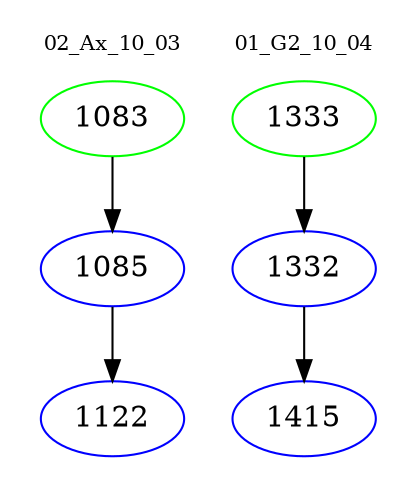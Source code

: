 digraph{
subgraph cluster_0 {
color = white
label = "02_Ax_10_03";
fontsize=10;
T0_1083 [label="1083", color="green"]
T0_1083 -> T0_1085 [color="black"]
T0_1085 [label="1085", color="blue"]
T0_1085 -> T0_1122 [color="black"]
T0_1122 [label="1122", color="blue"]
}
subgraph cluster_1 {
color = white
label = "01_G2_10_04";
fontsize=10;
T1_1333 [label="1333", color="green"]
T1_1333 -> T1_1332 [color="black"]
T1_1332 [label="1332", color="blue"]
T1_1332 -> T1_1415 [color="black"]
T1_1415 [label="1415", color="blue"]
}
}
